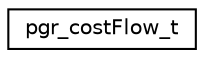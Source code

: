 digraph "Graphical Class Hierarchy"
{
  edge [fontname="Helvetica",fontsize="10",labelfontname="Helvetica",labelfontsize="10"];
  node [fontname="Helvetica",fontsize="10",shape=record];
  rankdir="LR";
  Node1 [label="pgr_costFlow_t",height=0.2,width=0.4,color="black", fillcolor="white", style="filled",URL="$structpgr__costFlow__t.html"];
}
